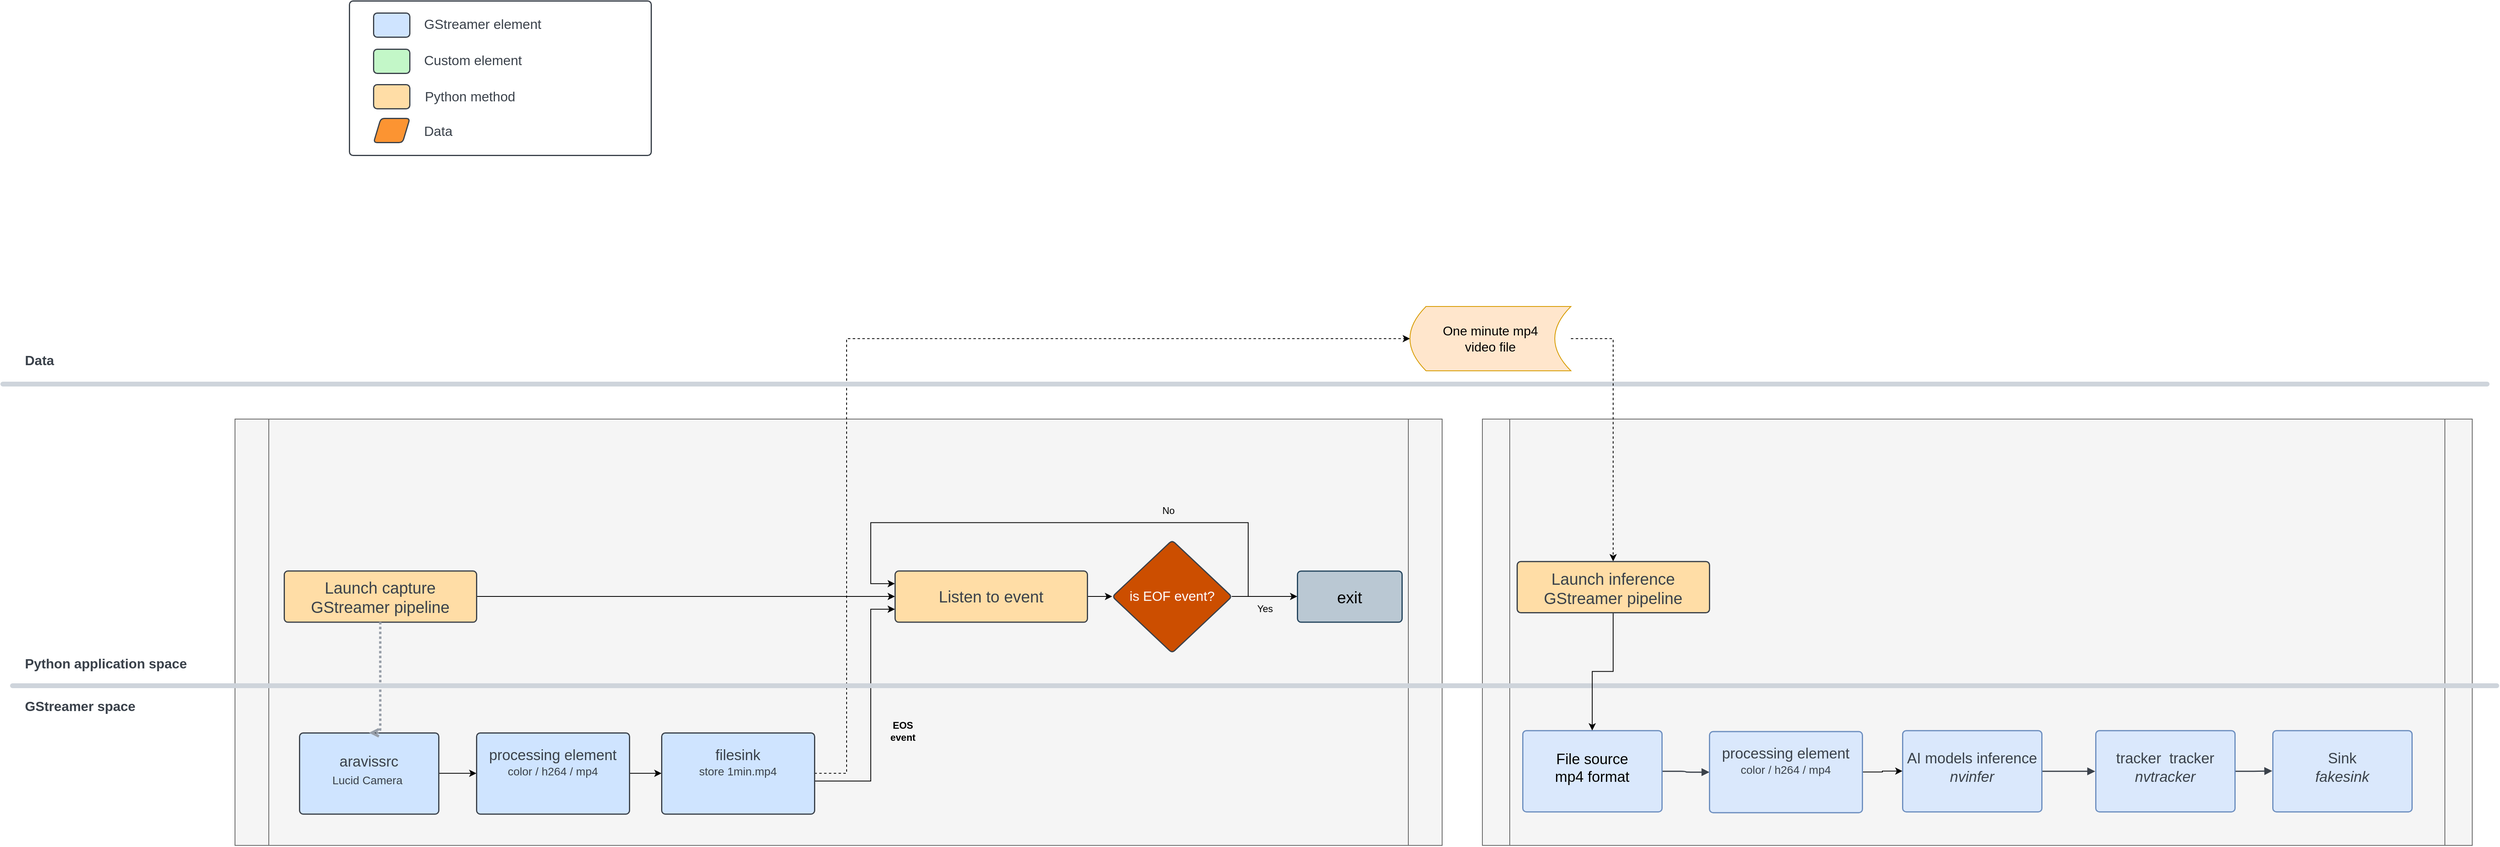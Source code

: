 <mxfile version="24.2.2" type="github">
  <diagram id="C5RBs43oDa-KdzZeNtuy" name="Page-1">
    <mxGraphModel dx="2115" dy="2437" grid="1" gridSize="10" guides="1" tooltips="1" connect="1" arrows="1" fold="1" page="1" pageScale="1" pageWidth="827" pageHeight="1169" math="0" shadow="0">
      <root>
        <mxCell id="WIyWlLk6GJQsqaUBKTNV-0" />
        <mxCell id="WIyWlLk6GJQsqaUBKTNV-1" parent="WIyWlLk6GJQsqaUBKTNV-0" />
        <mxCell id="2u9Lr5ev54aJ0xhAcx-F-0" value="" style="shape=process;whiteSpace=wrap;html=1;backgroundOutline=1;size=0.028;fillColor=#f5f5f5;fontColor=#333333;strokeColor=#666666;" vertex="1" parent="WIyWlLk6GJQsqaUBKTNV-1">
          <mxGeometry x="310" y="280" width="1500" height="530" as="geometry" />
        </mxCell>
        <mxCell id="KHEqhmemuUmemL8KXpCi-4" value="&lt;div style=&quot;display: flex; justify-content: flex-start; text-align: left; align-items: baseline; font-size: 0; line-height: 1.25;margin-top: -2px;&quot;&gt;&lt;span&gt;&lt;span style=&quot;font-size:16.7px;color:#3a414a;&quot;&gt;&#x9;&#x9;&#x9;&#xa;&lt;/span&gt;&lt;/span&gt;&lt;/div&gt;&lt;div style=&quot;display: flex; justify-content: flex-start; text-align: left; align-items: baseline; font-size: 0; line-height: 1.25;margin-top: -2px;&quot;&gt;&lt;span&gt;&lt;/span&gt;&lt;/div&gt;" style="html=1;overflow=block;blockSpacing=1;whiteSpace=wrap;fontSize=13;spacing=3.8;verticalAlign=top;strokeColor=#3a414a;strokeOpacity=100;rounded=1;absoluteArcSize=1;arcSize=9;strokeWidth=1.5;lucidId=BF9oFiySBof0;container=1;collapsible=0;" parent="WIyWlLk6GJQsqaUBKTNV-1" vertex="1">
          <mxGeometry x="452" y="-240" width="375" height="192" as="geometry" />
        </mxCell>
        <mxCell id="KHEqhmemuUmemL8KXpCi-5" value="" style="html=1;overflow=block;blockSpacing=1;whiteSpace=wrap;fontSize=13;spacing=9;strokeColor=#3a414a;strokeOpacity=100;fillOpacity=100;rounded=1;absoluteArcSize=1;arcSize=9;fillColor=#c3f7c8;strokeWidth=1.5;lucidId=BF9ojRZX8_Bg;" parent="KHEqhmemuUmemL8KXpCi-4" vertex="1">
          <mxGeometry x="30" y="60" width="45" height="30" as="geometry" />
        </mxCell>
        <mxCell id="KHEqhmemuUmemL8KXpCi-6" value="" style="html=1;overflow=block;blockSpacing=1;whiteSpace=wrap;fontSize=13;spacing=9;strokeColor=#3a414a;strokeOpacity=100;fillOpacity=100;rounded=1;absoluteArcSize=1;arcSize=9;fillColor=#ffdda6;strokeWidth=1.5;lucidId=BF9oAPbKBNQn;" parent="KHEqhmemuUmemL8KXpCi-4" vertex="1">
          <mxGeometry x="30" y="104" width="45" height="30" as="geometry" />
        </mxCell>
        <mxCell id="KHEqhmemuUmemL8KXpCi-7" value="Data" style="html=1;overflow=block;blockSpacing=1;whiteSpace=wrap;fontSize=16.7;fontColor=#3a414a;align=left;spacing=3.8;verticalAlign=top;strokeOpacity=0;fillOpacity=0;rounded=1;absoluteArcSize=1;arcSize=9;fillColor=#ffffff;strokeWidth=1.5;lucidId=BF9oHUSk5Nu-;" parent="KHEqhmemuUmemL8KXpCi-4" vertex="1">
          <mxGeometry x="90" y="150" width="75" height="23" as="geometry" />
        </mxCell>
        <mxCell id="KHEqhmemuUmemL8KXpCi-8" value="" style="html=1;overflow=block;blockSpacing=1;whiteSpace=wrap;shape=parallelogram;perimeter=parallelogramPerimeter;anchorPointDirection=0;fontSize=13;spacing=3.8;strokeColor=#3a414a;strokeOpacity=100;fillOpacity=100;rounded=1;absoluteArcSize=1;arcSize=9;fillColor=#fc9432;strokeWidth=1.5;lucidId=BF9oTX9TiPZm;" parent="KHEqhmemuUmemL8KXpCi-4" vertex="1">
          <mxGeometry x="30" y="146" width="45" height="30" as="geometry" />
        </mxCell>
        <mxCell id="KHEqhmemuUmemL8KXpCi-9" value="" style="html=1;overflow=block;blockSpacing=1;whiteSpace=wrap;fontSize=13;spacing=9;strokeColor=#3a414a;strokeOpacity=100;fillOpacity=100;rounded=1;absoluteArcSize=1;arcSize=9;fillColor=#cfe4ff;strokeWidth=1.5;lucidId=BF9o_OuNu6HM;" parent="KHEqhmemuUmemL8KXpCi-4" vertex="1">
          <mxGeometry x="30" y="15" width="45" height="30" as="geometry" />
        </mxCell>
        <mxCell id="KHEqhmemuUmemL8KXpCi-10" value="GStreamer element" style="html=1;overflow=block;blockSpacing=1;whiteSpace=wrap;fontSize=16.7;fontColor=#3a414a;align=left;spacing=3.8;strokeOpacity=0;fillOpacity=0;rounded=1;absoluteArcSize=1;arcSize=9;fillColor=#ffffff;strokeWidth=1.5;lucidId=BF9oU97pd1Fi;" parent="KHEqhmemuUmemL8KXpCi-4" vertex="1">
          <mxGeometry x="90" y="7" width="180" height="45" as="geometry" />
        </mxCell>
        <mxCell id="KHEqhmemuUmemL8KXpCi-11" value="Custom element" style="html=1;overflow=block;blockSpacing=1;whiteSpace=wrap;fontSize=16.7;fontColor=#3a414a;align=left;spacing=3.8;strokeOpacity=0;fillOpacity=0;rounded=1;absoluteArcSize=1;arcSize=9;fillColor=#ffffff;strokeWidth=1.5;lucidId=BF9oJzH_x-BY;" parent="KHEqhmemuUmemL8KXpCi-4" vertex="1">
          <mxGeometry x="90" y="52" width="180" height="45" as="geometry" />
        </mxCell>
        <mxCell id="KHEqhmemuUmemL8KXpCi-12" value="Python method" style="html=1;overflow=block;blockSpacing=1;whiteSpace=wrap;fontSize=16.7;fontColor=#3a414a;align=left;spacing=3.8;strokeOpacity=0;fillOpacity=0;rounded=1;absoluteArcSize=1;arcSize=9;fillColor=#ffffff;strokeWidth=1.5;lucidId=BF9ofrqlkVuf;" parent="KHEqhmemuUmemL8KXpCi-4" vertex="1">
          <mxGeometry x="91" y="97" width="180" height="45" as="geometry" />
        </mxCell>
        <mxCell id="KHEqhmemuUmemL8KXpCi-22" value="Python application space" style="html=1;overflow=block;blockSpacing=1;whiteSpace=wrap;fontSize=16.7;fontColor=#3a414a;fontStyle=1;align=left;spacing=9;strokeOpacity=0;fillOpacity=0;rounded=1;absoluteArcSize=1;arcSize=9;fillColor=#000000;strokeWidth=1.5;lucidId=uomkAWNqSnUE;" parent="WIyWlLk6GJQsqaUBKTNV-1" vertex="1">
          <mxGeometry x="40" y="547" width="239" height="75" as="geometry" />
        </mxCell>
        <mxCell id="KHEqhmemuUmemL8KXpCi-26" value="GStreamer space" style="html=1;overflow=block;blockSpacing=1;whiteSpace=wrap;fontSize=16.7;fontColor=#3a414a;fontStyle=1;align=left;spacing=9;verticalAlign=middle;strokeOpacity=0;fillOpacity=0;rounded=1;absoluteArcSize=1;arcSize=9;fillColor=#000000;strokeWidth=1.5;lucidId=13mkEYLY9BoW;" parent="WIyWlLk6GJQsqaUBKTNV-1" vertex="1">
          <mxGeometry x="40" y="593" width="239" height="90" as="geometry" />
        </mxCell>
        <mxCell id="twscV9d3X2h7jSA2qiTa-33" style="edgeStyle=orthogonalEdgeStyle;rounded=0;orthogonalLoop=1;jettySize=auto;html=1;entryX=0;entryY=0.5;entryDx=0;entryDy=0;" parent="WIyWlLk6GJQsqaUBKTNV-1" source="twscV9d3X2h7jSA2qiTa-23" target="twscV9d3X2h7jSA2qiTa-24" edge="1">
          <mxGeometry relative="1" as="geometry" />
        </mxCell>
        <mxCell id="twscV9d3X2h7jSA2qiTa-23" value="&lt;br&gt;aravissrc&lt;div&gt;&lt;font style=&quot;font-size: 14px;&quot;&gt;Lucid Camera&amp;nbsp;&lt;/font&gt;&lt;/div&gt;" style="html=1;overflow=block;blockSpacing=1;whiteSpace=wrap;fontSize=18.3;fontColor=#3a414a;align=center;spacing=3.8;verticalAlign=top;strokeColor=#3a414a;strokeOpacity=100;fillOpacity=100;rounded=1;absoluteArcSize=1;arcSize=9;fillColor=#cfe4ff;strokeWidth=1.5;lucidId=4MOiysq~3Pvm;" parent="WIyWlLk6GJQsqaUBKTNV-1" vertex="1">
          <mxGeometry x="390" y="669.999" width="173" height="100.822" as="geometry" />
        </mxCell>
        <mxCell id="twscV9d3X2h7jSA2qiTa-34" style="edgeStyle=orthogonalEdgeStyle;rounded=0;orthogonalLoop=1;jettySize=auto;html=1;" parent="WIyWlLk6GJQsqaUBKTNV-1" source="twscV9d3X2h7jSA2qiTa-24" target="twscV9d3X2h7jSA2qiTa-25" edge="1">
          <mxGeometry relative="1" as="geometry" />
        </mxCell>
        <mxCell id="twscV9d3X2h7jSA2qiTa-24" value="&lt;div style=&quot;display: flex; justify-content: center; text-align: center; align-items: baseline; line-height: 1.25; margin-top: -2px;&quot;&gt;&lt;span style=&quot;color: rgb(58, 65, 74);&quot;&gt;&lt;br&gt;&lt;span style=&quot;font-size: 18.3px;&quot;&gt;processing element&lt;/span&gt;&lt;br&gt;&lt;font style=&quot;font-size: 14px;&quot;&gt;color / h264 / mp4&lt;/font&gt;&lt;/span&gt;&lt;/div&gt;" style="html=1;overflow=block;blockSpacing=1;whiteSpace=wrap;fontSize=13;spacing=3.8;verticalAlign=top;strokeColor=#3a414a;strokeOpacity=100;fillOpacity=100;rounded=1;absoluteArcSize=1;arcSize=9;fillColor=#cfe4ff;strokeWidth=1.5;lucidId=0~OilkY4ChpM;" parent="WIyWlLk6GJQsqaUBKTNV-1" vertex="1">
          <mxGeometry x="610" y="669.999" width="190" height="100.822" as="geometry" />
        </mxCell>
        <mxCell id="twscV9d3X2h7jSA2qiTa-35" style="edgeStyle=orthogonalEdgeStyle;rounded=0;orthogonalLoop=1;jettySize=auto;html=1;exitX=1;exitY=0.5;exitDx=0;exitDy=0;entryX=0;entryY=0.5;entryDx=0;entryDy=0;dashed=1;" parent="WIyWlLk6GJQsqaUBKTNV-1" source="twscV9d3X2h7jSA2qiTa-25" target="2u9Lr5ev54aJ0xhAcx-F-25" edge="1">
          <mxGeometry relative="1" as="geometry">
            <mxPoint x="1220" y="156.5" as="targetPoint" />
            <Array as="points">
              <mxPoint x="1070" y="720" />
              <mxPoint x="1070" y="180" />
            </Array>
          </mxGeometry>
        </mxCell>
        <mxCell id="2u9Lr5ev54aJ0xhAcx-F-48" style="edgeStyle=orthogonalEdgeStyle;rounded=0;orthogonalLoop=1;jettySize=auto;html=1;entryX=0;entryY=0.75;entryDx=0;entryDy=0;" edge="1" parent="WIyWlLk6GJQsqaUBKTNV-1" source="twscV9d3X2h7jSA2qiTa-25" target="2u9Lr5ev54aJ0xhAcx-F-39">
          <mxGeometry relative="1" as="geometry">
            <Array as="points">
              <mxPoint x="1100" y="730" />
              <mxPoint x="1100" y="516" />
            </Array>
          </mxGeometry>
        </mxCell>
        <mxCell id="twscV9d3X2h7jSA2qiTa-25" value="&lt;div style=&quot;display: flex; justify-content: center; text-align: center; align-items: baseline; line-height: 1.25; margin-top: -2px;&quot;&gt;&lt;span style=&quot;color: rgb(58, 65, 74);&quot;&gt;&lt;br&gt;&lt;span style=&quot;font-size: 18.3px;&quot;&gt;filesink&lt;/span&gt;&lt;br&gt;&lt;font style=&quot;font-size: 14px;&quot;&gt;store 1min.mp4&lt;/font&gt;&lt;/span&gt;&lt;/div&gt;" style="html=1;overflow=block;blockSpacing=1;whiteSpace=wrap;fontSize=13;spacing=3.8;verticalAlign=top;strokeColor=#3a414a;strokeOpacity=100;fillOpacity=100;rounded=1;absoluteArcSize=1;arcSize=9;fillColor=#cfe4ff;strokeWidth=1.5;lucidId=0~OilkY4ChpM;" parent="WIyWlLk6GJQsqaUBKTNV-1" vertex="1">
          <mxGeometry x="840" y="669.999" width="190" height="100.822" as="geometry" />
        </mxCell>
        <mxCell id="2u9Lr5ev54aJ0xhAcx-F-31" style="edgeStyle=orthogonalEdgeStyle;rounded=0;orthogonalLoop=1;jettySize=auto;html=1;entryX=0;entryY=0.5;entryDx=0;entryDy=0;" edge="1" parent="WIyWlLk6GJQsqaUBKTNV-1" source="twscV9d3X2h7jSA2qiTa-26" target="2u9Lr5ev54aJ0xhAcx-F-39">
          <mxGeometry relative="1" as="geometry" />
        </mxCell>
        <mxCell id="twscV9d3X2h7jSA2qiTa-26" value="Launch capture GStreamer pipeline" style="html=1;overflow=block;blockSpacing=1;whiteSpace=wrap;fontSize=20;fontColor=#3a414a;spacing=9;strokeColor=#3a414a;strokeOpacity=100;fillOpacity=100;rounded=1;absoluteArcSize=1;arcSize=9;fillColor=#ffdda6;strokeWidth=1.5;lucidId=Gkmk1B4An0wA;" parent="WIyWlLk6GJQsqaUBKTNV-1" vertex="1">
          <mxGeometry x="371" y="468.685" width="239" height="63.624" as="geometry" />
        </mxCell>
        <mxCell id="twscV9d3X2h7jSA2qiTa-27" value="" style="html=1;jettySize=18;whiteSpace=wrap;overflow=block;blockSpacing=1;fontSize=13;strokeColor=#979ea8;strokeOpacity=100;dashed=1;fixDash=1;strokeWidth=3;rounded=1;arcSize=12;edgeStyle=orthogonalEdgeStyle;startArrow=none;endArrow=open;exitX=0.5;exitY=1;lucidId=xBqm8k~~4JgI;entryX=0.5;entryY=0;entryDx=0;entryDy=0;exitDx=0;exitDy=0;" parent="WIyWlLk6GJQsqaUBKTNV-1" source="twscV9d3X2h7jSA2qiTa-26" edge="1" target="twscV9d3X2h7jSA2qiTa-23">
          <mxGeometry width="100" height="100" relative="1" as="geometry">
            <Array as="points">
              <mxPoint x="490" y="670" />
            </Array>
            <mxPoint x="52.72" y="-57.512" as="sourcePoint" />
            <mxPoint x="526.5" y="726.099" as="targetPoint" />
          </mxGeometry>
        </mxCell>
        <mxCell id="twscV9d3X2h7jSA2qiTa-29" value="" style="html=1;overflow=block;blockSpacing=1;whiteSpace=wrap;fontSize=13;spacing=0;strokeColor=#ced4db;strokeOpacity=100;rounded=1;absoluteArcSize=1;arcSize=9;strokeWidth=3;lucidId=4jmkHQJY3b9r;" parent="WIyWlLk6GJQsqaUBKTNV-1" vertex="1">
          <mxGeometry x="20" y="235" width="3090" height="3" as="geometry" />
        </mxCell>
        <mxCell id="twscV9d3X2h7jSA2qiTa-30" value="Data" style="html=1;overflow=block;blockSpacing=1;whiteSpace=wrap;fontSize=16.7;fontColor=#3a414a;fontStyle=1;align=left;spacing=9;strokeOpacity=0;fillOpacity=0;rounded=1;absoluteArcSize=1;arcSize=9;fillColor=#000000;strokeWidth=1.5;lucidId=uomkAWNqSnUE;" parent="WIyWlLk6GJQsqaUBKTNV-1" vertex="1">
          <mxGeometry x="40" y="170" width="239" height="75" as="geometry" />
        </mxCell>
        <mxCell id="2u9Lr5ev54aJ0xhAcx-F-1" value="" style="shape=process;whiteSpace=wrap;html=1;backgroundOutline=1;size=0.028;fillColor=#f5f5f5;fontColor=#333333;strokeColor=#666666;" vertex="1" parent="WIyWlLk6GJQsqaUBKTNV-1">
          <mxGeometry x="1860" y="280" width="1230" height="530" as="geometry" />
        </mxCell>
        <mxCell id="2u9Lr5ev54aJ0xhAcx-F-8" value="&lt;div style=&quot;display: flex; justify-content: center; text-align: center; align-items: baseline; font-size: 0; line-height: 1.25;margin-top: -2px;&quot;&gt;&lt;span&gt;&lt;span style=&quot;font-size:18.3px;color:#3a414a;&quot;&gt;&lt;br&gt;Sink&lt;br&gt;&lt;/span&gt;&lt;span style=&quot;font-size:18.3px;color:#3a414a;font-style: italic;&quot;&gt;fakesink&lt;/span&gt;&lt;/span&gt;&lt;/div&gt;" style="html=1;overflow=block;blockSpacing=1;whiteSpace=wrap;fontSize=13;spacing=3.8;verticalAlign=top;strokeColor=#6c8ebf;strokeOpacity=100;fillOpacity=100;rounded=1;absoluteArcSize=1;arcSize=9;fillColor=#dae8fc;strokeWidth=1.5;lucidId=LZbpuTU28Y_f;" vertex="1" parent="WIyWlLk6GJQsqaUBKTNV-1">
          <mxGeometry x="2842" y="667.1" width="173" height="101" as="geometry" />
        </mxCell>
        <mxCell id="2u9Lr5ev54aJ0xhAcx-F-9" value="&#xa;File source&#xa;mp4 format" style="html=1;overflow=block;blockSpacing=1;whiteSpace=wrap;fontSize=18.3;align=center;spacing=3.8;verticalAlign=top;strokeColor=#6c8ebf;strokeOpacity=100;fillOpacity=100;rounded=1;absoluteArcSize=1;arcSize=9;fillColor=#dae8fc;strokeWidth=1.5;lucidId=LZbpnwMI7NBR;" vertex="1" parent="WIyWlLk6GJQsqaUBKTNV-1">
          <mxGeometry x="1910" y="667.1" width="173" height="101" as="geometry" />
        </mxCell>
        <mxCell id="2u9Lr5ev54aJ0xhAcx-F-10" value="" style="html=1;jettySize=18;whiteSpace=wrap;overflow=block;blockSpacing=1;fontSize=13;strokeColor=#3a414a;strokeOpacity=100;strokeWidth=1.5;rounded=1;arcSize=12;edgeStyle=orthogonalEdgeStyle;startArrow=none;endArrow=block;endFill=1;exitX=1.004;exitY=0.5;exitPerimeter=0;entryX=0;entryY=0.5;lucidId=LZbpLBsDK99m;entryDx=0;entryDy=0;" edge="1" parent="WIyWlLk6GJQsqaUBKTNV-1" source="2u9Lr5ev54aJ0xhAcx-F-9" target="2u9Lr5ev54aJ0xhAcx-F-18">
          <mxGeometry width="100" height="100" relative="1" as="geometry">
            <Array as="points" />
            <mxPoint x="2135.308" y="717.6" as="targetPoint" />
          </mxGeometry>
        </mxCell>
        <mxCell id="2u9Lr5ev54aJ0xhAcx-F-13" value="&lt;div style=&quot;display: flex; justify-content: center; text-align: center; align-items: baseline; font-size: 0; line-height: 1.25;margin-top: -2px;&quot;&gt;&lt;span&gt;&lt;span style=&quot;font-size:18.3px;color:#3a414a;&quot;&gt;&#xa;AI models inference&#xa;&lt;/span&gt;&lt;span style=&quot;font-size:18.3px;color:#3a414a;font-style: italic;&quot;&gt;nvinfer&lt;/span&gt;&lt;/span&gt;&lt;/div&gt;" style="html=1;overflow=block;blockSpacing=1;whiteSpace=wrap;fontSize=13;spacing=3.8;verticalAlign=top;strokeColor=#6c8ebf;strokeOpacity=100;fillOpacity=100;rounded=1;absoluteArcSize=1;arcSize=9;fillColor=#dae8fc;strokeWidth=1.5;lucidId=LZbpjBvLfDu2;" vertex="1" parent="WIyWlLk6GJQsqaUBKTNV-1">
          <mxGeometry x="2382" y="667.1" width="173" height="101" as="geometry" />
        </mxCell>
        <mxCell id="2u9Lr5ev54aJ0xhAcx-F-15" value="&lt;div style=&quot;display: flex; justify-content: center; text-align: center; align-items: baseline; font-size: 0; line-height: 1.25;margin-top: -2px;&quot;&gt;&lt;span&gt;&lt;span style=&quot;font-size:18.3px;color:#3a414a;&quot;&gt;&lt;br&gt;tracker&amp;nbsp; tracker&lt;br&gt;&lt;/span&gt;&lt;span style=&quot;font-size:18.3px;color:#3a414a;font-style: italic;&quot;&gt;nvtracker&lt;/span&gt;&lt;/span&gt;&lt;/div&gt;" style="html=1;overflow=block;blockSpacing=1;whiteSpace=wrap;fontSize=13;spacing=3.8;verticalAlign=top;strokeColor=#6c8ebf;strokeOpacity=100;fillOpacity=100;rounded=1;absoluteArcSize=1;arcSize=9;fillColor=#dae8fc;strokeWidth=1.5;lucidId=LZbpP9IEYEh~;" vertex="1" parent="WIyWlLk6GJQsqaUBKTNV-1">
          <mxGeometry x="2622" y="667.1" width="173" height="101" as="geometry" />
        </mxCell>
        <mxCell id="2u9Lr5ev54aJ0xhAcx-F-16" value="" style="html=1;jettySize=18;whiteSpace=wrap;overflow=block;blockSpacing=1;fontSize=13;strokeColor=#3a414a;strokeOpacity=100;strokeWidth=1.5;rounded=1;arcSize=12;edgeStyle=orthogonalEdgeStyle;startArrow=none;endArrow=block;endFill=1;exitX=1.004;exitY=0.5;exitPerimeter=0;entryX=-0.004;entryY=0.501;entryPerimeter=0;lucidId=LZbpz9Y3_NH2;" edge="1" parent="WIyWlLk6GJQsqaUBKTNV-1" source="2u9Lr5ev54aJ0xhAcx-F-13" target="2u9Lr5ev54aJ0xhAcx-F-15">
          <mxGeometry width="100" height="100" relative="1" as="geometry">
            <Array as="points" />
          </mxGeometry>
        </mxCell>
        <mxCell id="2u9Lr5ev54aJ0xhAcx-F-17" value="" style="html=1;jettySize=18;whiteSpace=wrap;overflow=block;blockSpacing=1;fontSize=13;strokeColor=#3a414a;strokeOpacity=100;strokeWidth=1.5;rounded=1;arcSize=12;edgeStyle=orthogonalEdgeStyle;startArrow=none;endArrow=block;endFill=1;exitX=1.004;exitY=0.5;exitPerimeter=0;entryX=-0.004;entryY=0.496;entryPerimeter=0;lucidId=LZbpTHu2PbNP;" edge="1" parent="WIyWlLk6GJQsqaUBKTNV-1" source="2u9Lr5ev54aJ0xhAcx-F-15" target="2u9Lr5ev54aJ0xhAcx-F-8">
          <mxGeometry width="100" height="100" relative="1" as="geometry">
            <Array as="points" />
          </mxGeometry>
        </mxCell>
        <mxCell id="2u9Lr5ev54aJ0xhAcx-F-19" style="edgeStyle=orthogonalEdgeStyle;rounded=0;orthogonalLoop=1;jettySize=auto;html=1;" edge="1" parent="WIyWlLk6GJQsqaUBKTNV-1" source="2u9Lr5ev54aJ0xhAcx-F-18" target="2u9Lr5ev54aJ0xhAcx-F-13">
          <mxGeometry relative="1" as="geometry" />
        </mxCell>
        <mxCell id="2u9Lr5ev54aJ0xhAcx-F-18" value="&lt;div style=&quot;display: flex; justify-content: center; text-align: center; align-items: baseline; line-height: 1.25; margin-top: -2px;&quot;&gt;&lt;span style=&quot;color: rgb(58, 65, 74);&quot;&gt;&lt;br&gt;&lt;span style=&quot;font-size: 18.3px;&quot;&gt;processing element&lt;/span&gt;&lt;br&gt;&lt;font style=&quot;font-size: 14px;&quot;&gt;color / h264 / mp4&lt;/font&gt;&lt;/span&gt;&lt;/div&gt;" style="html=1;overflow=block;blockSpacing=1;whiteSpace=wrap;fontSize=13;spacing=3.8;verticalAlign=top;strokeColor=#6c8ebf;strokeOpacity=100;fillOpacity=100;rounded=1;absoluteArcSize=1;arcSize=9;fillColor=#dae8fc;strokeWidth=1.5;lucidId=0~OilkY4ChpM;" vertex="1" parent="WIyWlLk6GJQsqaUBKTNV-1">
          <mxGeometry x="2142" y="668.279" width="190" height="100.822" as="geometry" />
        </mxCell>
        <mxCell id="twscV9d3X2h7jSA2qiTa-28" value="" style="html=1;overflow=block;blockSpacing=1;whiteSpace=wrap;fontSize=13;spacing=0;strokeColor=#ced4db;strokeOpacity=100;rounded=1;absoluteArcSize=1;arcSize=9;strokeWidth=3;lucidId=4jmkHQJY3b9r;" parent="WIyWlLk6GJQsqaUBKTNV-1" vertex="1">
          <mxGeometry x="32" y="610" width="3090" height="3" as="geometry" />
        </mxCell>
        <mxCell id="2u9Lr5ev54aJ0xhAcx-F-23" style="edgeStyle=orthogonalEdgeStyle;rounded=0;orthogonalLoop=1;jettySize=auto;html=1;exitX=0.5;exitY=1;exitDx=0;exitDy=0;entryX=0.5;entryY=0;entryDx=0;entryDy=0;" edge="1" parent="WIyWlLk6GJQsqaUBKTNV-1" source="2u9Lr5ev54aJ0xhAcx-F-21" target="2u9Lr5ev54aJ0xhAcx-F-9">
          <mxGeometry relative="1" as="geometry" />
        </mxCell>
        <mxCell id="2u9Lr5ev54aJ0xhAcx-F-21" value="Launch inference GStreamer pipeline" style="html=1;overflow=block;blockSpacing=1;whiteSpace=wrap;fontSize=20;fontColor=#3a414a;spacing=9;strokeColor=#3a414a;strokeOpacity=100;fillOpacity=100;rounded=1;absoluteArcSize=1;arcSize=9;fillColor=#ffdda6;strokeWidth=1.5;lucidId=Gkmk1B4An0wA;" vertex="1" parent="WIyWlLk6GJQsqaUBKTNV-1">
          <mxGeometry x="1903" y="456.875" width="239" height="63.624" as="geometry" />
        </mxCell>
        <mxCell id="2u9Lr5ev54aJ0xhAcx-F-22" style="edgeStyle=orthogonalEdgeStyle;rounded=0;orthogonalLoop=1;jettySize=auto;html=1;exitX=1;exitY=0.5;exitDx=0;exitDy=0;entryX=0.5;entryY=0;entryDx=0;entryDy=0;dashed=1;" edge="1" parent="WIyWlLk6GJQsqaUBKTNV-1" source="2u9Lr5ev54aJ0xhAcx-F-25" target="2u9Lr5ev54aJ0xhAcx-F-21">
          <mxGeometry relative="1" as="geometry">
            <mxPoint x="1744.0" y="186.88" as="sourcePoint" />
          </mxGeometry>
        </mxCell>
        <mxCell id="2u9Lr5ev54aJ0xhAcx-F-25" value="&lt;span style=&quot;font-size: medium;&quot;&gt;One minute mp4&lt;/span&gt;&lt;br style=&quot;font-size: medium;&quot;&gt;&lt;span style=&quot;font-size: medium;&quot;&gt;video file&lt;/span&gt;" style="shape=dataStorage;whiteSpace=wrap;html=1;fixedSize=1;fillColor=#ffe6cc;strokeColor=#d79b00;" vertex="1" parent="WIyWlLk6GJQsqaUBKTNV-1">
          <mxGeometry x="1770" y="140" width="200" height="80" as="geometry" />
        </mxCell>
        <mxCell id="2u9Lr5ev54aJ0xhAcx-F-27" value="exit" style="html=1;overflow=block;blockSpacing=1;whiteSpace=wrap;fontSize=20;spacing=9;strokeColor=#23445d;strokeOpacity=100;fillOpacity=100;rounded=1;absoluteArcSize=1;arcSize=9;fillColor=#bac8d3;strokeWidth=1.5;lucidId=Gkmk1B4An0wA;" vertex="1" parent="WIyWlLk6GJQsqaUBKTNV-1">
          <mxGeometry x="1630" y="468.69" width="130" height="63.62" as="geometry" />
        </mxCell>
        <mxCell id="2u9Lr5ev54aJ0xhAcx-F-30" value="is EOF event?" style="html=1;overflow=block;blockSpacing=1;whiteSpace=wrap;rhombus;fontSize=16.7;fontColor=#ffffff;spacing=3.8;strokeColor=#3a414a;strokeOpacity=100;fillOpacity=100;rounded=1;absoluteArcSize=1;arcSize=9;fillColor=#cc4e00;strokeWidth=1.5;lucidId=JJUkOXmfCGya;" vertex="1" parent="WIyWlLk6GJQsqaUBKTNV-1">
          <mxGeometry x="1400" y="430.5" width="148.5" height="140" as="geometry" />
        </mxCell>
        <mxCell id="2u9Lr5ev54aJ0xhAcx-F-40" style="edgeStyle=orthogonalEdgeStyle;rounded=0;orthogonalLoop=1;jettySize=auto;html=1;" edge="1" parent="WIyWlLk6GJQsqaUBKTNV-1" source="2u9Lr5ev54aJ0xhAcx-F-39" target="2u9Lr5ev54aJ0xhAcx-F-30">
          <mxGeometry relative="1" as="geometry" />
        </mxCell>
        <mxCell id="2u9Lr5ev54aJ0xhAcx-F-39" value="Listen to event" style="html=1;overflow=block;blockSpacing=1;whiteSpace=wrap;fontSize=20;fontColor=#3a414a;spacing=9;strokeColor=#3a414a;strokeOpacity=100;fillOpacity=100;rounded=1;absoluteArcSize=1;arcSize=9;fillColor=#ffdda6;strokeWidth=1.5;lucidId=Gkmk1B4An0wA;" vertex="1" parent="WIyWlLk6GJQsqaUBKTNV-1">
          <mxGeometry x="1130" y="468.685" width="239" height="63.624" as="geometry" />
        </mxCell>
        <mxCell id="2u9Lr5ev54aJ0xhAcx-F-45" value="" style="group" vertex="1" connectable="0" parent="WIyWlLk6GJQsqaUBKTNV-1">
          <mxGeometry x="1050" y="378.69" width="519" height="122" as="geometry" />
        </mxCell>
        <mxCell id="2u9Lr5ev54aJ0xhAcx-F-42" style="edgeStyle=orthogonalEdgeStyle;rounded=0;orthogonalLoop=1;jettySize=auto;html=1;entryX=0;entryY=0.25;entryDx=0;entryDy=0;exitX=1;exitY=0.5;exitDx=0;exitDy=0;" edge="1" parent="2u9Lr5ev54aJ0xhAcx-F-45" source="2u9Lr5ev54aJ0xhAcx-F-30" target="2u9Lr5ev54aJ0xhAcx-F-39">
          <mxGeometry relative="1" as="geometry">
            <Array as="points">
              <mxPoint x="519" y="122" />
              <mxPoint x="519" y="30" />
              <mxPoint x="50" y="30" />
              <mxPoint x="50" y="106" />
            </Array>
          </mxGeometry>
        </mxCell>
        <mxCell id="2u9Lr5ev54aJ0xhAcx-F-44" value="No" style="text;html=1;align=center;verticalAlign=middle;whiteSpace=wrap;rounded=0;" vertex="1" parent="2u9Lr5ev54aJ0xhAcx-F-45">
          <mxGeometry x="390" width="60" height="30" as="geometry" />
        </mxCell>
        <mxCell id="2u9Lr5ev54aJ0xhAcx-F-34" style="edgeStyle=orthogonalEdgeStyle;rounded=0;orthogonalLoop=1;jettySize=auto;html=1;entryX=0;entryY=0.5;entryDx=0;entryDy=0;exitX=1;exitY=0.5;exitDx=0;exitDy=0;" edge="1" parent="WIyWlLk6GJQsqaUBKTNV-1" source="2u9Lr5ev54aJ0xhAcx-F-30" target="2u9Lr5ev54aJ0xhAcx-F-27">
          <mxGeometry relative="1" as="geometry" />
        </mxCell>
        <mxCell id="2u9Lr5ev54aJ0xhAcx-F-43" value="Yes" style="text;html=1;align=center;verticalAlign=middle;whiteSpace=wrap;rounded=0;" vertex="1" parent="WIyWlLk6GJQsqaUBKTNV-1">
          <mxGeometry x="1560" y="500.69" width="60" height="30" as="geometry" />
        </mxCell>
        <mxCell id="2u9Lr5ev54aJ0xhAcx-F-49" value="&lt;b&gt;EOS event&lt;/b&gt;" style="text;html=1;align=center;verticalAlign=middle;whiteSpace=wrap;rounded=0;" vertex="1" parent="WIyWlLk6GJQsqaUBKTNV-1">
          <mxGeometry x="1110" y="653" width="60" height="30" as="geometry" />
        </mxCell>
      </root>
    </mxGraphModel>
  </diagram>
</mxfile>
